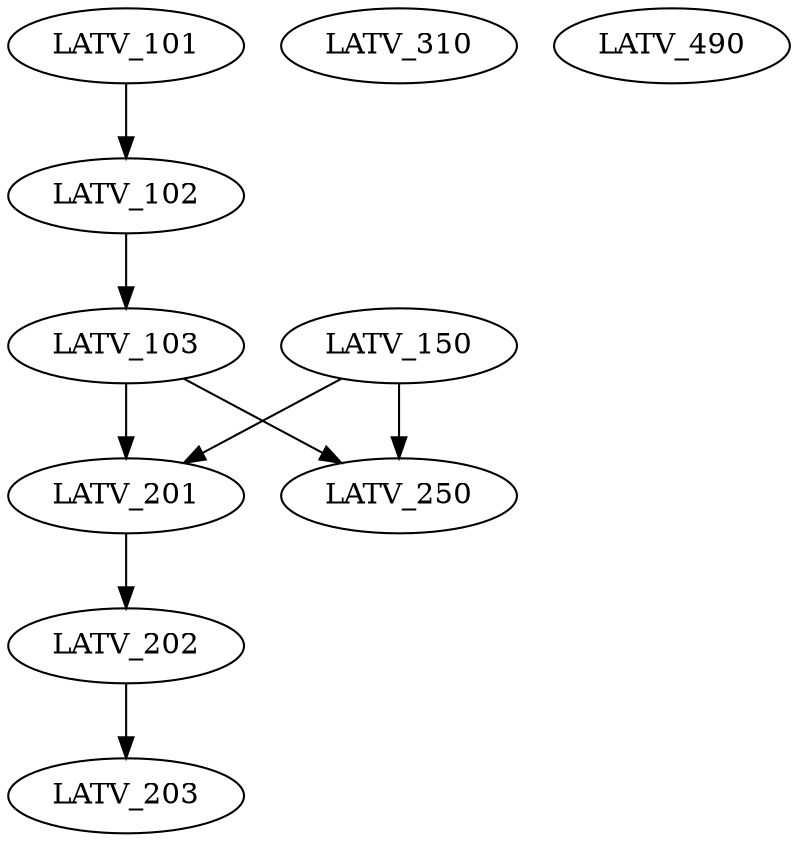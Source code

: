 digraph G {
    LATV_101;
    edge [color=black];
    LATV_101 -> LATV_102;
    edge [color=black];
    LATV_102 -> LATV_103;
    LATV_150;
    edge [color=black];
    LATV_103 -> LATV_201;
    LATV_150 -> LATV_201;
    edge [color=black];
    LATV_201 -> LATV_202;
    edge [color=black];
    LATV_202 -> LATV_203;
    edge [color=black];
    LATV_103 -> LATV_250;
    LATV_150 -> LATV_250;
    LATV_310;
    LATV_490;
}
